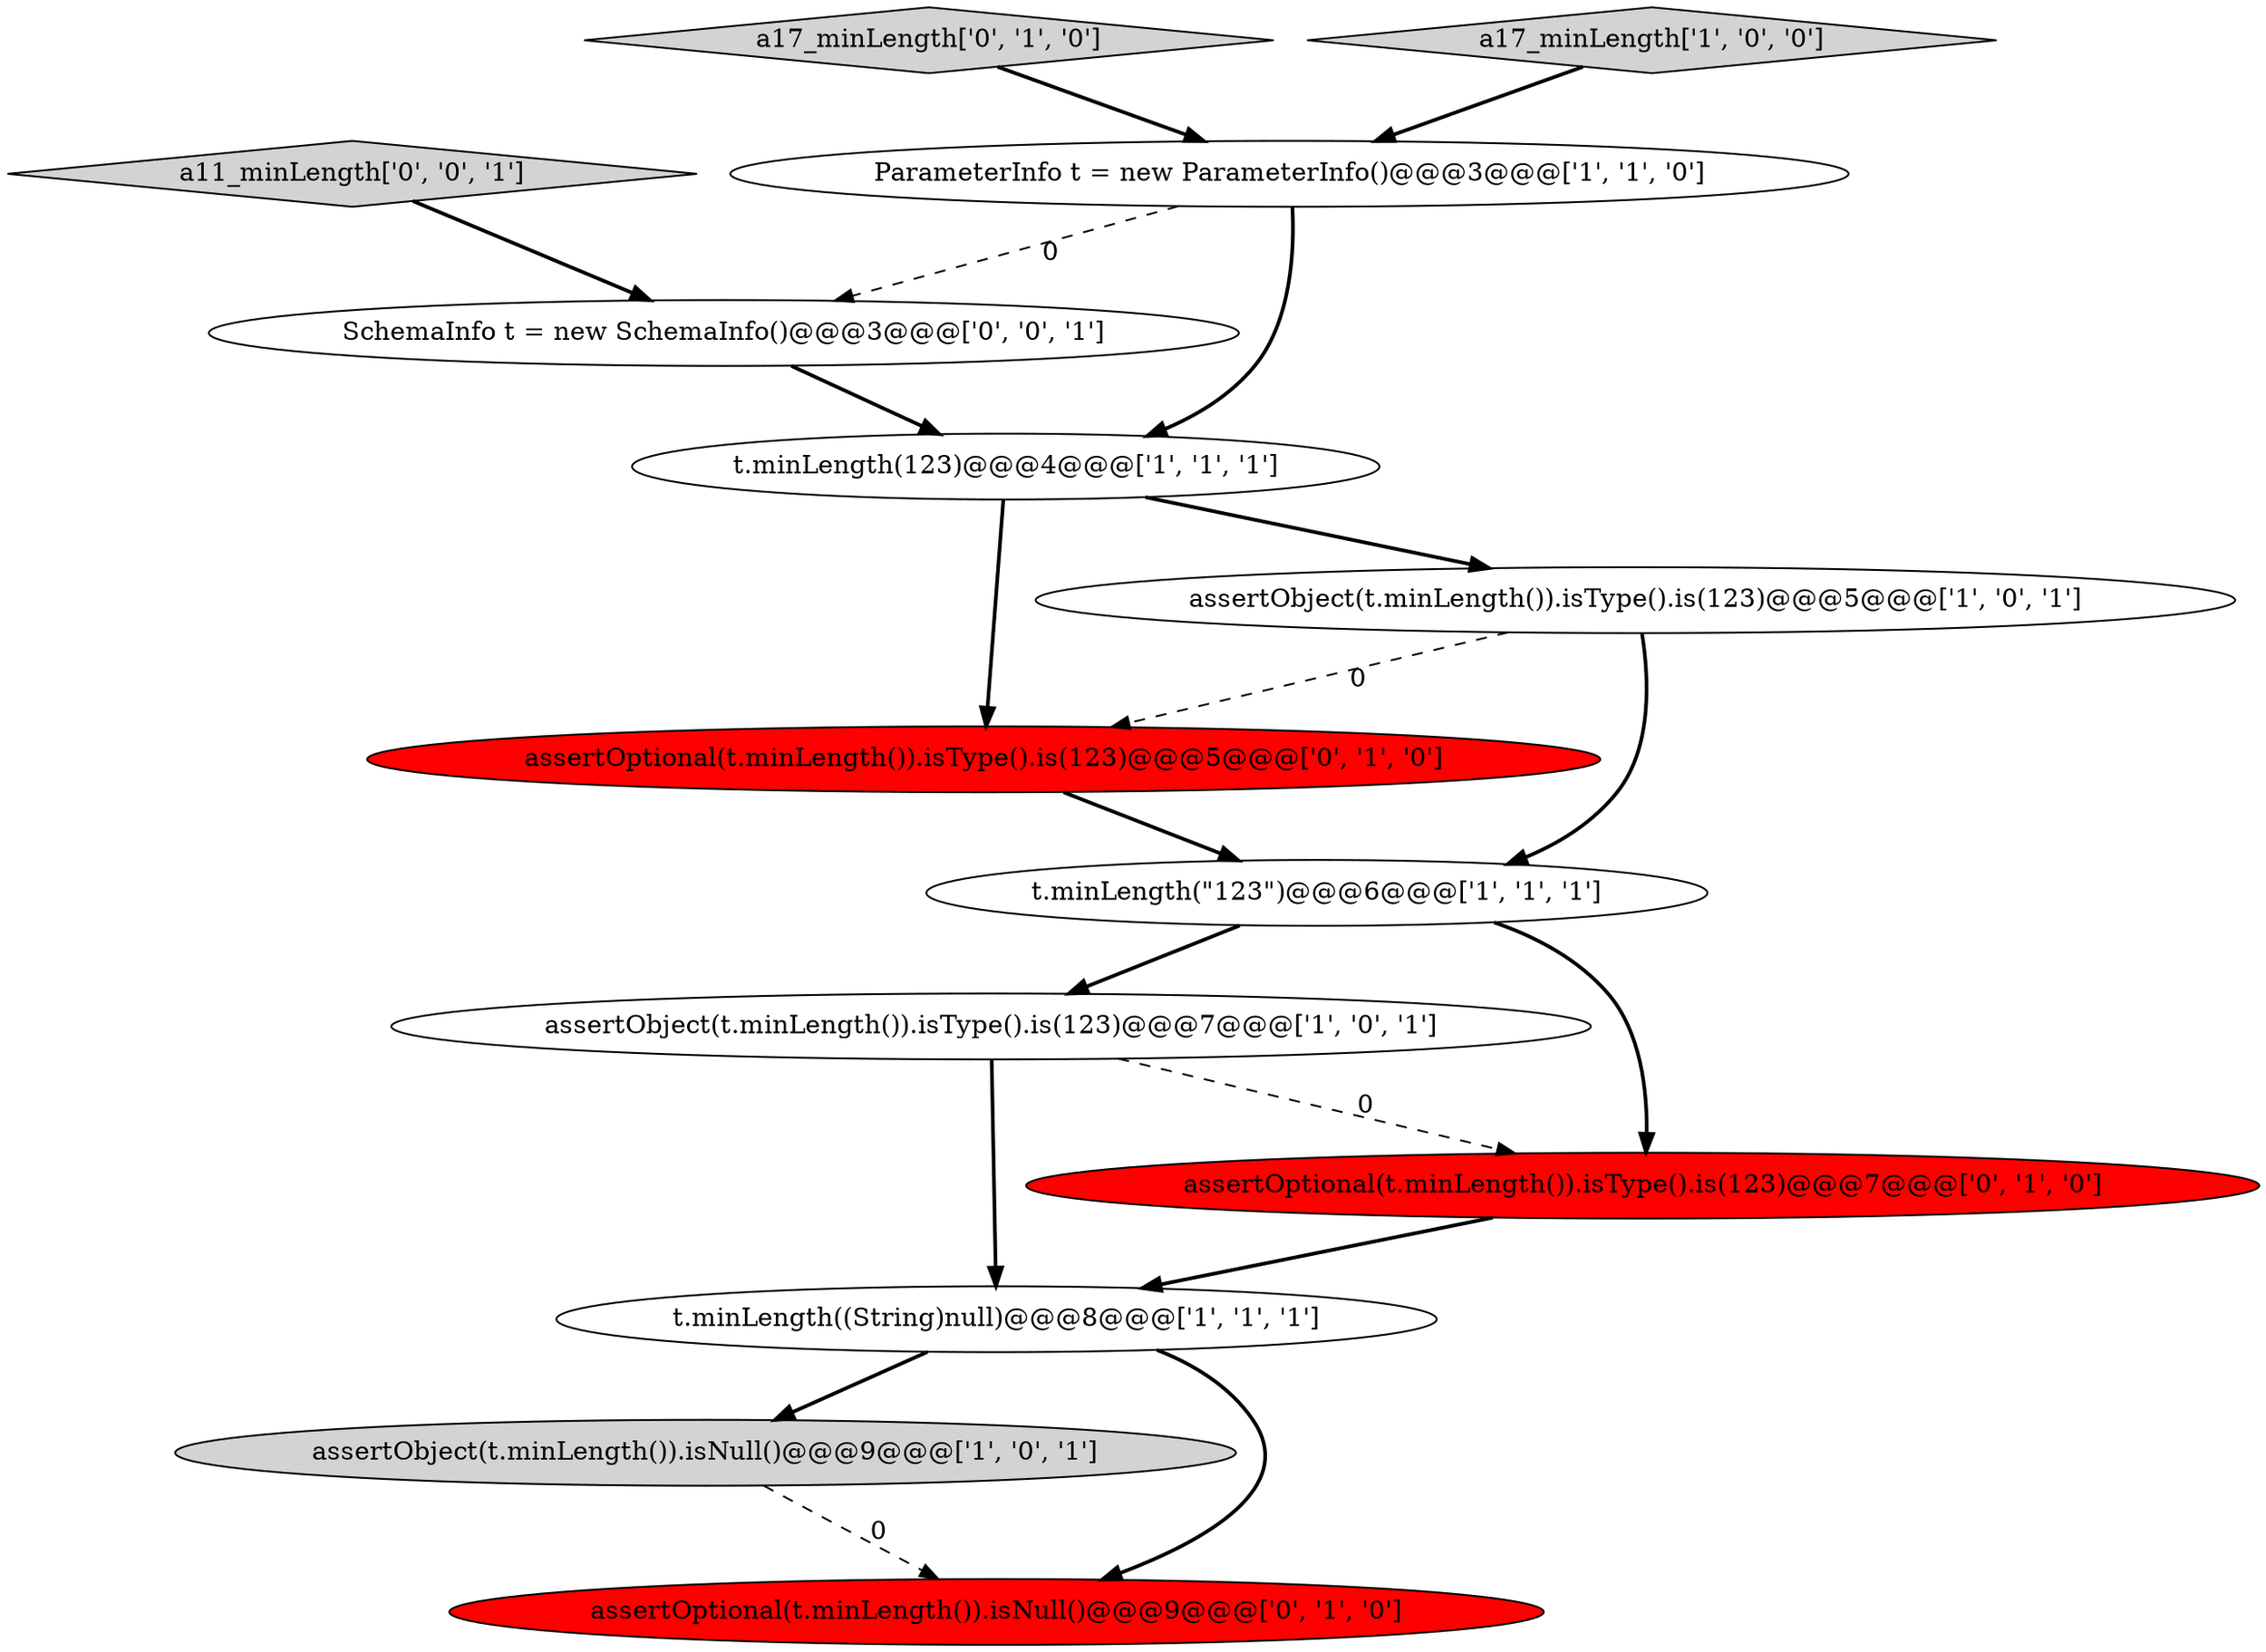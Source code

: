 digraph {
2 [style = filled, label = "assertObject(t.minLength()).isNull()@@@9@@@['1', '0', '1']", fillcolor = lightgray, shape = ellipse image = "AAA0AAABBB1BBB"];
4 [style = filled, label = "t.minLength((String)null)@@@8@@@['1', '1', '1']", fillcolor = white, shape = ellipse image = "AAA0AAABBB1BBB"];
11 [style = filled, label = "assertOptional(t.minLength()).isNull()@@@9@@@['0', '1', '0']", fillcolor = red, shape = ellipse image = "AAA1AAABBB2BBB"];
9 [style = filled, label = "a17_minLength['0', '1', '0']", fillcolor = lightgray, shape = diamond image = "AAA0AAABBB2BBB"];
8 [style = filled, label = "assertOptional(t.minLength()).isType().is(123)@@@5@@@['0', '1', '0']", fillcolor = red, shape = ellipse image = "AAA1AAABBB2BBB"];
0 [style = filled, label = "assertObject(t.minLength()).isType().is(123)@@@7@@@['1', '0', '1']", fillcolor = white, shape = ellipse image = "AAA0AAABBB1BBB"];
5 [style = filled, label = "a17_minLength['1', '0', '0']", fillcolor = lightgray, shape = diamond image = "AAA0AAABBB1BBB"];
12 [style = filled, label = "a11_minLength['0', '0', '1']", fillcolor = lightgray, shape = diamond image = "AAA0AAABBB3BBB"];
10 [style = filled, label = "assertOptional(t.minLength()).isType().is(123)@@@7@@@['0', '1', '0']", fillcolor = red, shape = ellipse image = "AAA1AAABBB2BBB"];
7 [style = filled, label = "t.minLength(123)@@@4@@@['1', '1', '1']", fillcolor = white, shape = ellipse image = "AAA0AAABBB1BBB"];
13 [style = filled, label = "SchemaInfo t = new SchemaInfo()@@@3@@@['0', '0', '1']", fillcolor = white, shape = ellipse image = "AAA0AAABBB3BBB"];
6 [style = filled, label = "ParameterInfo t = new ParameterInfo()@@@3@@@['1', '1', '0']", fillcolor = white, shape = ellipse image = "AAA0AAABBB1BBB"];
1 [style = filled, label = "assertObject(t.minLength()).isType().is(123)@@@5@@@['1', '0', '1']", fillcolor = white, shape = ellipse image = "AAA0AAABBB1BBB"];
3 [style = filled, label = "t.minLength(\"123\")@@@6@@@['1', '1', '1']", fillcolor = white, shape = ellipse image = "AAA0AAABBB1BBB"];
1->3 [style = bold, label=""];
3->10 [style = bold, label=""];
12->13 [style = bold, label=""];
1->8 [style = dashed, label="0"];
2->11 [style = dashed, label="0"];
7->1 [style = bold, label=""];
4->2 [style = bold, label=""];
6->13 [style = dashed, label="0"];
5->6 [style = bold, label=""];
6->7 [style = bold, label=""];
4->11 [style = bold, label=""];
7->8 [style = bold, label=""];
0->4 [style = bold, label=""];
13->7 [style = bold, label=""];
0->10 [style = dashed, label="0"];
3->0 [style = bold, label=""];
9->6 [style = bold, label=""];
8->3 [style = bold, label=""];
10->4 [style = bold, label=""];
}
